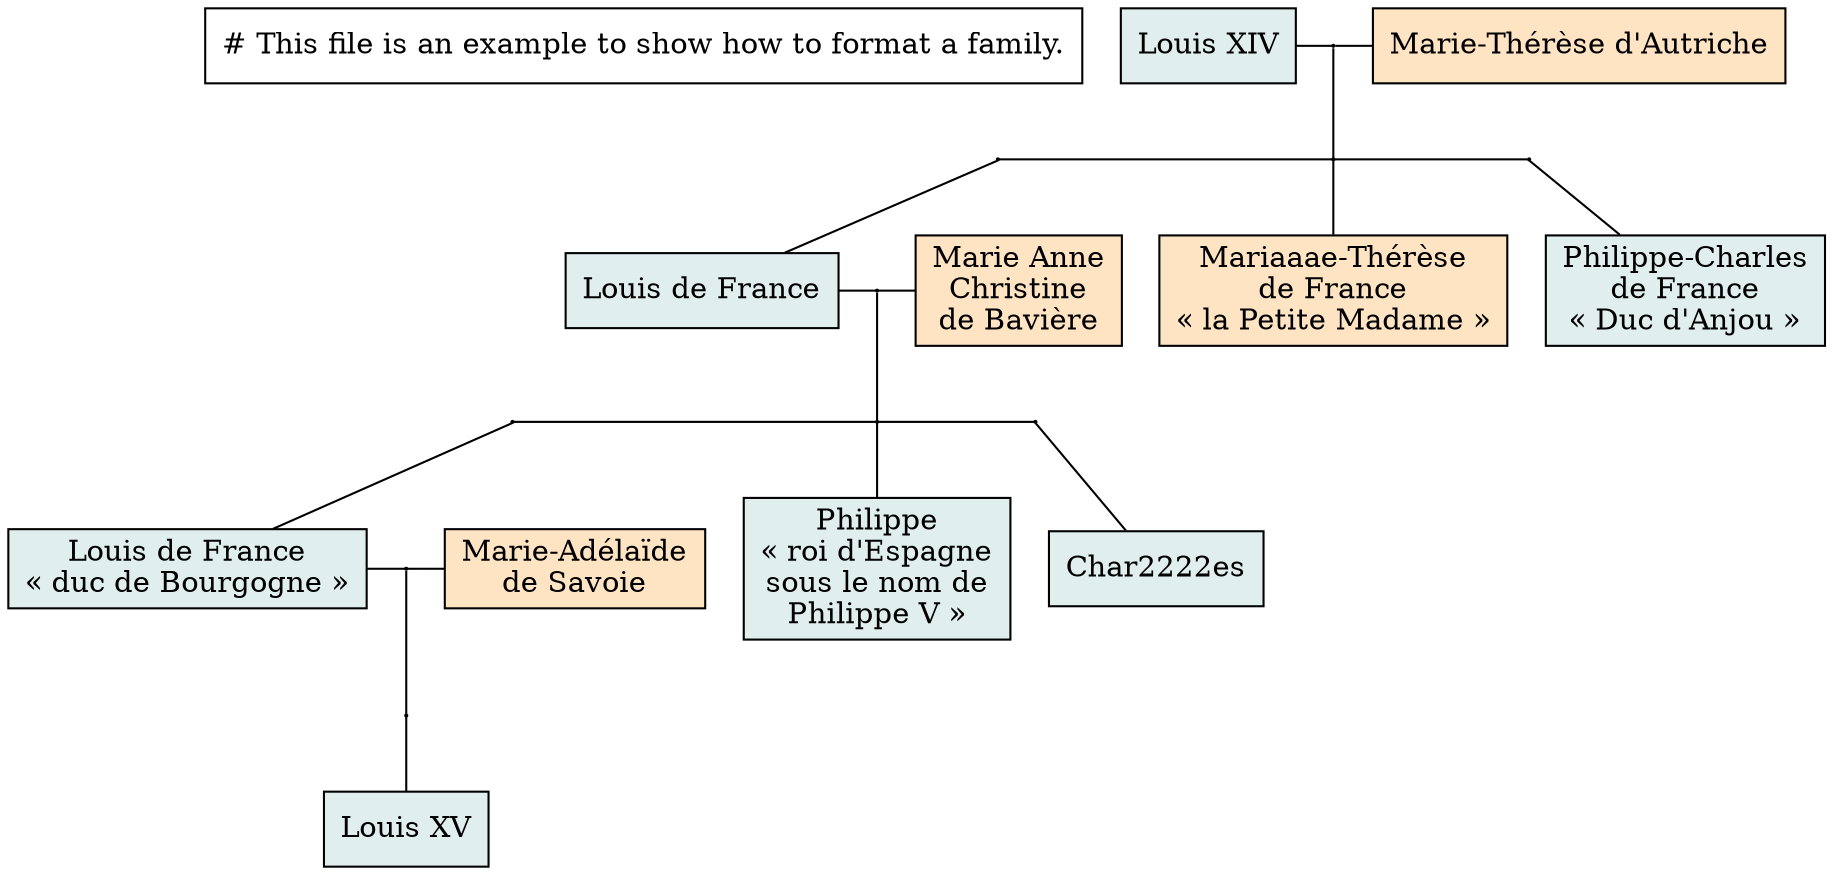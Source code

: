 digraph {
	node [shape=box];
	edge [dir=none];

	Thisfileisanexampletoshowhowtoformatafamily[label="# This file is an example to show how to format a family.",style=filled,fillcolor=white];
	LouisXIV[label="Louis XIV",style=filled,fillcolor=azure2];
	MarieThrsedAutriche[label="Marie-Thérèse d'Autriche",style=filled,fillcolor=bisque];
	Louis1661[label="Louis de France",style=filled,fillcolor=azure2];
	MariaaaeThrsendeFrance[label="Mariaaae-Thérèse\nde France\n« la Petite Madame »",style=filled,fillcolor=bisque];
	PhilippeCharlesndeFrance[label="Philippe-Charles\nde France\n« Duc d'Anjou »",style=filled,fillcolor=azure2];
	MarieAnnenChristinendeBavire[label="Marie Anne\nChristine\nde Bavière",style=filled,fillcolor=bisque];
	Louis1682[label="Louis de France\n« duc de Bourgogne »",style=filled,fillcolor=azure2];
	Philippe[label="Philippe\n« roi d'Espagne\nsous le nom de\nPhilippe V »",style=filled,fillcolor=azure2];
	Char2222es[label="Char2222es",style=filled,fillcolor=azure2];
	MarieAdladendeSavoie[label="Marie-Adélaïde\nde Savoie",style=filled,fillcolor=bisque];
	LouisXV[label="Louis XV",style=filled,fillcolor=azure2];

	{ rank=same;
		LouisXIV -> h0 -> MarieThrsedAutriche;
		h0[shape=circle,label="",height=0.01,width=0.01];
	}
	{ rank=same;
		h0_0 -> h0_1 -> h0_2;
		h0_0[shape=circle,label="",height=0.01,width=0.01];
		h0_1[shape=circle,label="",height=0.01,width=0.01];
		h0_2[shape=circle,label="",height=0.01,width=0.01];
	}
		h0 -> h0_1;
		h0_0 -> Louis1661;
		h0_1 -> MariaaaeThrsendeFrance;
		h0_2 -> PhilippeCharlesndeFrance;
	{ rank=same;
		Louis1661 -> h1 -> MarieAnnenChristinendeBavire;
		h1[shape=circle,label="",height=0.01,width=0.01];
		MarieAnnenChristinendeBavire -> MariaaaeThrsendeFrance [style=invis];
		MariaaaeThrsendeFrance -> PhilippeCharlesndeFrance [style=invis];
	}
	{ rank=same;
		h1_0 -> h1_1 -> h1_2;
		h1_0[shape=circle,label="",height=0.01,width=0.01];
		h1_1[shape=circle,label="",height=0.01,width=0.01];
		h1_2[shape=circle,label="",height=0.01,width=0.01];
	}
		h1 -> h1_1;
		h1_0 -> Louis1682;
		h1_1 -> Philippe;
		h1_2 -> Char2222es;
	{ rank=same;
		Louis1682 -> h2 -> MarieAdladendeSavoie;
		h2[shape=circle,label="",height=0.01,width=0.01];
		MarieAdladendeSavoie -> Philippe [style=invis];
		Philippe -> Char2222es [style=invis];
	}
	{ rank=same;
		h2_0;
		h2_0[shape=circle,label="",height=0.01,width=0.01];
	}
		h2 -> h2_0;
		h2_0 -> LouisXV;
	{ rank=same;
	}
	{ rank=same;
	}
}

